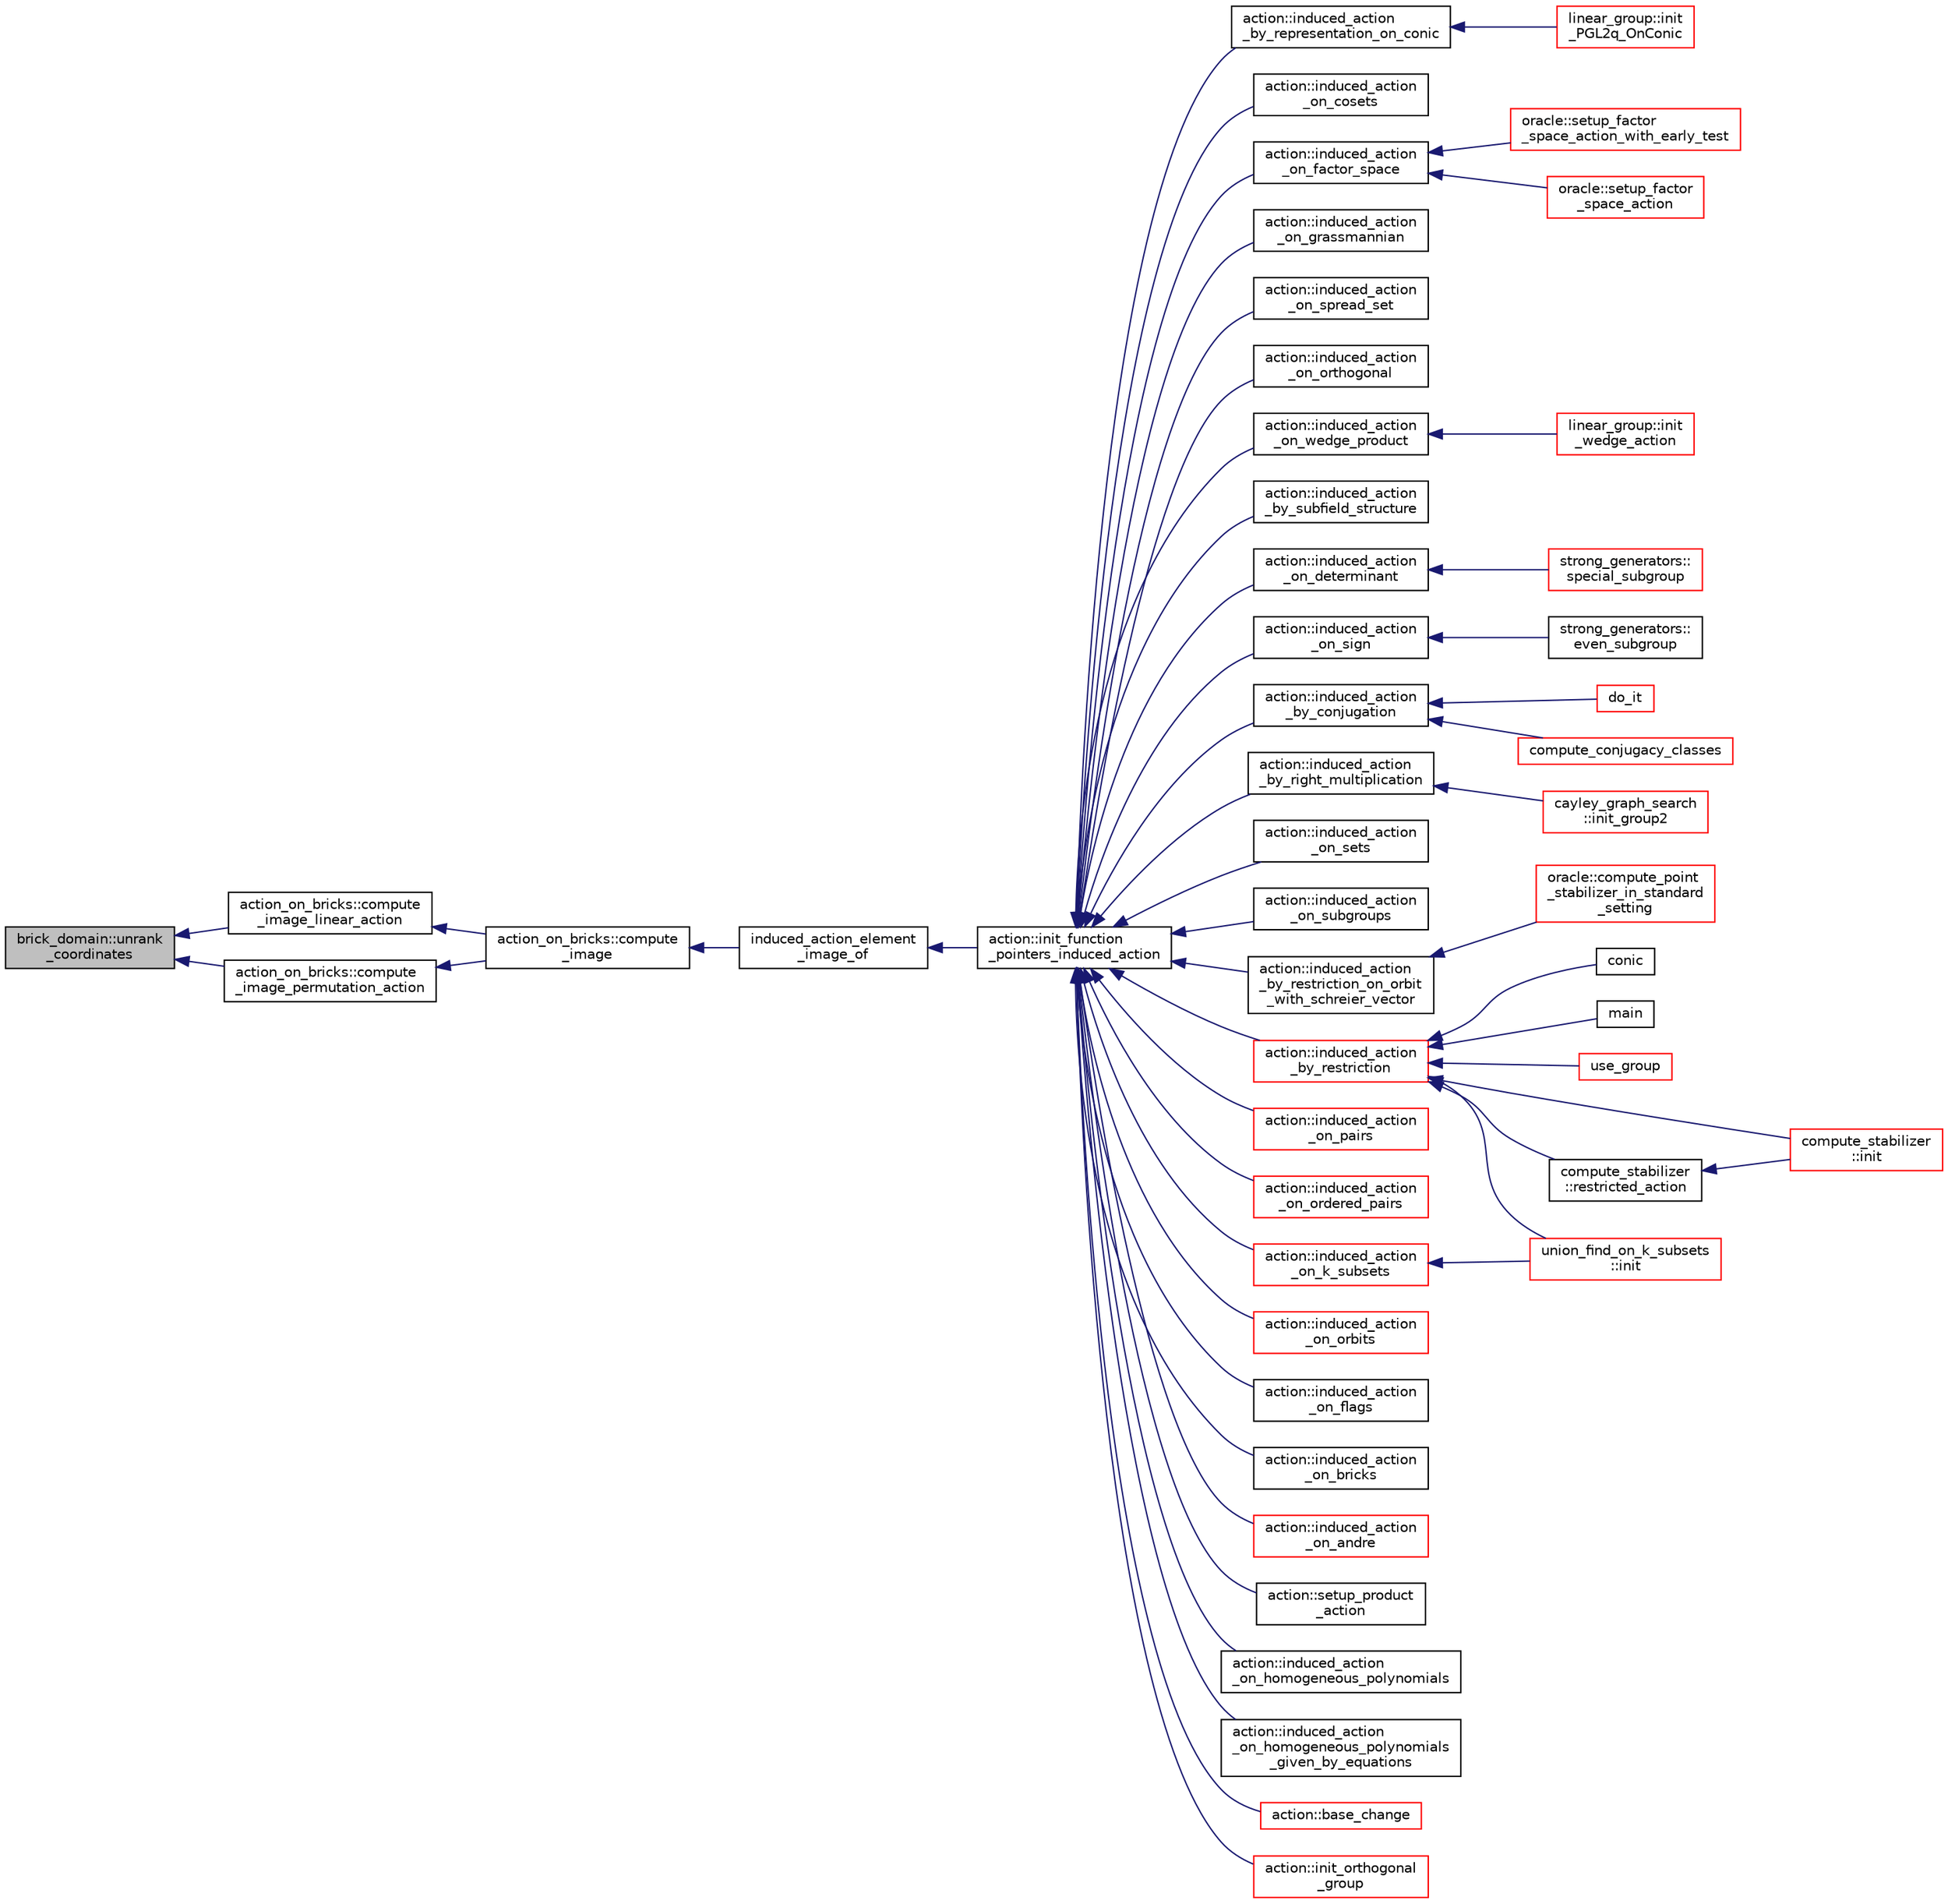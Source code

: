 digraph "brick_domain::unrank_coordinates"
{
  edge [fontname="Helvetica",fontsize="10",labelfontname="Helvetica",labelfontsize="10"];
  node [fontname="Helvetica",fontsize="10",shape=record];
  rankdir="LR";
  Node461 [label="brick_domain::unrank\l_coordinates",height=0.2,width=0.4,color="black", fillcolor="grey75", style="filled", fontcolor="black"];
  Node461 -> Node462 [dir="back",color="midnightblue",fontsize="10",style="solid",fontname="Helvetica"];
  Node462 [label="action_on_bricks::compute\l_image_linear_action",height=0.2,width=0.4,color="black", fillcolor="white", style="filled",URL="$de/d56/classaction__on__bricks.html#a63ff64a1a661a7c2b62076ef9ca43416"];
  Node462 -> Node463 [dir="back",color="midnightblue",fontsize="10",style="solid",fontname="Helvetica"];
  Node463 [label="action_on_bricks::compute\l_image",height=0.2,width=0.4,color="black", fillcolor="white", style="filled",URL="$de/d56/classaction__on__bricks.html#ababbf964af94938e726b7fa44424addb"];
  Node463 -> Node464 [dir="back",color="midnightblue",fontsize="10",style="solid",fontname="Helvetica"];
  Node464 [label="induced_action_element\l_image_of",height=0.2,width=0.4,color="black", fillcolor="white", style="filled",URL="$d3/d27/interface_8_c.html#a821850d6c3988dd122de0489cd36f0f0"];
  Node464 -> Node465 [dir="back",color="midnightblue",fontsize="10",style="solid",fontname="Helvetica"];
  Node465 [label="action::init_function\l_pointers_induced_action",height=0.2,width=0.4,color="black", fillcolor="white", style="filled",URL="$d2/d86/classaction.html#a3b9287d084b24f7a3b9532a7589c58de"];
  Node465 -> Node466 [dir="back",color="midnightblue",fontsize="10",style="solid",fontname="Helvetica"];
  Node466 [label="action::induced_action\l_by_representation_on_conic",height=0.2,width=0.4,color="black", fillcolor="white", style="filled",URL="$d2/d86/classaction.html#a228538e3f07bc186db8eb5da8b90f617"];
  Node466 -> Node467 [dir="back",color="midnightblue",fontsize="10",style="solid",fontname="Helvetica"];
  Node467 [label="linear_group::init\l_PGL2q_OnConic",height=0.2,width=0.4,color="red", fillcolor="white", style="filled",URL="$df/d5a/classlinear__group.html#a84c4d6e1849da4c6f8f096a1af2a8270"];
  Node465 -> Node474 [dir="back",color="midnightblue",fontsize="10",style="solid",fontname="Helvetica"];
  Node474 [label="action::induced_action\l_on_cosets",height=0.2,width=0.4,color="black", fillcolor="white", style="filled",URL="$d2/d86/classaction.html#acbdff5ffed42af6a01f07dffb2787237"];
  Node465 -> Node475 [dir="back",color="midnightblue",fontsize="10",style="solid",fontname="Helvetica"];
  Node475 [label="action::induced_action\l_on_factor_space",height=0.2,width=0.4,color="black", fillcolor="white", style="filled",URL="$d2/d86/classaction.html#af501ff2aa74fb6049bee5c01cd8b909b"];
  Node475 -> Node476 [dir="back",color="midnightblue",fontsize="10",style="solid",fontname="Helvetica"];
  Node476 [label="oracle::setup_factor\l_space_action_with_early_test",height=0.2,width=0.4,color="red", fillcolor="white", style="filled",URL="$d7/da7/classoracle.html#a7c26a85886666829e9727df91d2f01ad"];
  Node475 -> Node556 [dir="back",color="midnightblue",fontsize="10",style="solid",fontname="Helvetica"];
  Node556 [label="oracle::setup_factor\l_space_action",height=0.2,width=0.4,color="red", fillcolor="white", style="filled",URL="$d7/da7/classoracle.html#a181e076f112ba1f32f5fb4e8abebdb18"];
  Node465 -> Node557 [dir="back",color="midnightblue",fontsize="10",style="solid",fontname="Helvetica"];
  Node557 [label="action::induced_action\l_on_grassmannian",height=0.2,width=0.4,color="black", fillcolor="white", style="filled",URL="$d2/d86/classaction.html#a295b730ecc0b0bf30f714094fef956ea"];
  Node465 -> Node558 [dir="back",color="midnightblue",fontsize="10",style="solid",fontname="Helvetica"];
  Node558 [label="action::induced_action\l_on_spread_set",height=0.2,width=0.4,color="black", fillcolor="white", style="filled",URL="$d2/d86/classaction.html#a7c5839c650592f083dc850d81ed05a5b"];
  Node465 -> Node559 [dir="back",color="midnightblue",fontsize="10",style="solid",fontname="Helvetica"];
  Node559 [label="action::induced_action\l_on_orthogonal",height=0.2,width=0.4,color="black", fillcolor="white", style="filled",URL="$d2/d86/classaction.html#a4f191cee643a81d7f18a4d729084e945"];
  Node465 -> Node560 [dir="back",color="midnightblue",fontsize="10",style="solid",fontname="Helvetica"];
  Node560 [label="action::induced_action\l_on_wedge_product",height=0.2,width=0.4,color="black", fillcolor="white", style="filled",URL="$d2/d86/classaction.html#af13a5da25b8e8597ab695edff222fb6a"];
  Node560 -> Node561 [dir="back",color="midnightblue",fontsize="10",style="solid",fontname="Helvetica"];
  Node561 [label="linear_group::init\l_wedge_action",height=0.2,width=0.4,color="red", fillcolor="white", style="filled",URL="$df/d5a/classlinear__group.html#a16a8a2a5fdc535f2263210ca7943119e"];
  Node465 -> Node562 [dir="back",color="midnightblue",fontsize="10",style="solid",fontname="Helvetica"];
  Node562 [label="action::induced_action\l_by_subfield_structure",height=0.2,width=0.4,color="black", fillcolor="white", style="filled",URL="$d2/d86/classaction.html#add42951bdab176ceed6cc4af05dfa948"];
  Node465 -> Node563 [dir="back",color="midnightblue",fontsize="10",style="solid",fontname="Helvetica"];
  Node563 [label="action::induced_action\l_on_determinant",height=0.2,width=0.4,color="black", fillcolor="white", style="filled",URL="$d2/d86/classaction.html#aa6b9d3c2ded2cae185ee31f2200ad0b5"];
  Node563 -> Node564 [dir="back",color="midnightblue",fontsize="10",style="solid",fontname="Helvetica"];
  Node564 [label="strong_generators::\lspecial_subgroup",height=0.2,width=0.4,color="red", fillcolor="white", style="filled",URL="$dc/d09/classstrong__generators.html#a78e9e4d012bb440194e2874c40ca9e29"];
  Node465 -> Node566 [dir="back",color="midnightblue",fontsize="10",style="solid",fontname="Helvetica"];
  Node566 [label="action::induced_action\l_on_sign",height=0.2,width=0.4,color="black", fillcolor="white", style="filled",URL="$d2/d86/classaction.html#ab17b07971b94eae7c5efa21b33f643f1"];
  Node566 -> Node567 [dir="back",color="midnightblue",fontsize="10",style="solid",fontname="Helvetica"];
  Node567 [label="strong_generators::\leven_subgroup",height=0.2,width=0.4,color="black", fillcolor="white", style="filled",URL="$dc/d09/classstrong__generators.html#a8c1a171968f012ec245b0487a6af66e0"];
  Node465 -> Node568 [dir="back",color="midnightblue",fontsize="10",style="solid",fontname="Helvetica"];
  Node568 [label="action::induced_action\l_by_conjugation",height=0.2,width=0.4,color="black", fillcolor="white", style="filled",URL="$d2/d86/classaction.html#a45fb7703c6acac791acdcde339d21cc2"];
  Node568 -> Node569 [dir="back",color="midnightblue",fontsize="10",style="solid",fontname="Helvetica"];
  Node569 [label="do_it",height=0.2,width=0.4,color="red", fillcolor="white", style="filled",URL="$da/da3/burnside_8_c.html#a6a1ed4d46bdb13e56112f47f0565c25b"];
  Node568 -> Node571 [dir="back",color="midnightblue",fontsize="10",style="solid",fontname="Helvetica"];
  Node571 [label="compute_conjugacy_classes",height=0.2,width=0.4,color="red", fillcolor="white", style="filled",URL="$dc/dd4/group__actions_8h.html#a3a3f311d8e19e481707b3e54dbb35066"];
  Node465 -> Node576 [dir="back",color="midnightblue",fontsize="10",style="solid",fontname="Helvetica"];
  Node576 [label="action::induced_action\l_by_right_multiplication",height=0.2,width=0.4,color="black", fillcolor="white", style="filled",URL="$d2/d86/classaction.html#aafa2818d9d98046507e2754938be0c04"];
  Node576 -> Node577 [dir="back",color="midnightblue",fontsize="10",style="solid",fontname="Helvetica"];
  Node577 [label="cayley_graph_search\l::init_group2",height=0.2,width=0.4,color="red", fillcolor="white", style="filled",URL="$de/dae/classcayley__graph__search.html#ac765646a4795740d7ac0a9407bf35f32"];
  Node465 -> Node579 [dir="back",color="midnightblue",fontsize="10",style="solid",fontname="Helvetica"];
  Node579 [label="action::induced_action\l_on_sets",height=0.2,width=0.4,color="black", fillcolor="white", style="filled",URL="$d2/d86/classaction.html#a09639acee6b88644c103b17050cc32f1"];
  Node465 -> Node580 [dir="back",color="midnightblue",fontsize="10",style="solid",fontname="Helvetica"];
  Node580 [label="action::induced_action\l_on_subgroups",height=0.2,width=0.4,color="black", fillcolor="white", style="filled",URL="$d2/d86/classaction.html#ad0de7ea45a2a73c1b8e0f52ee3ce4610"];
  Node465 -> Node581 [dir="back",color="midnightblue",fontsize="10",style="solid",fontname="Helvetica"];
  Node581 [label="action::induced_action\l_by_restriction_on_orbit\l_with_schreier_vector",height=0.2,width=0.4,color="black", fillcolor="white", style="filled",URL="$d2/d86/classaction.html#ad3ddab72625d9bebe7ac8eaef488cf4c"];
  Node581 -> Node582 [dir="back",color="midnightblue",fontsize="10",style="solid",fontname="Helvetica"];
  Node582 [label="oracle::compute_point\l_stabilizer_in_standard\l_setting",height=0.2,width=0.4,color="red", fillcolor="white", style="filled",URL="$d7/da7/classoracle.html#afa7b2b71cd2ccbb807a740d6e1085982"];
  Node465 -> Node583 [dir="back",color="midnightblue",fontsize="10",style="solid",fontname="Helvetica"];
  Node583 [label="action::induced_action\l_by_restriction",height=0.2,width=0.4,color="red", fillcolor="white", style="filled",URL="$d2/d86/classaction.html#a37c21f74a97c921d882a308370c06357"];
  Node583 -> Node487 [dir="back",color="midnightblue",fontsize="10",style="solid",fontname="Helvetica"];
  Node487 [label="conic",height=0.2,width=0.4,color="black", fillcolor="white", style="filled",URL="$d4/de8/conic_8_c.html#a96def9474b981a9d5831a9b48d85d652"];
  Node583 -> Node584 [dir="back",color="midnightblue",fontsize="10",style="solid",fontname="Helvetica"];
  Node584 [label="main",height=0.2,width=0.4,color="black", fillcolor="white", style="filled",URL="$d5/d0d/apps_2projective__space_2polar_8_c.html#a217dbf8b442f20279ea00b898af96f52"];
  Node583 -> Node514 [dir="back",color="midnightblue",fontsize="10",style="solid",fontname="Helvetica"];
  Node514 [label="use_group",height=0.2,width=0.4,color="red", fillcolor="white", style="filled",URL="$d9/d9f/all__cliques_8_c.html#aba62531e97173264c39afe2c7857af31"];
  Node583 -> Node585 [dir="back",color="midnightblue",fontsize="10",style="solid",fontname="Helvetica"];
  Node585 [label="union_find_on_k_subsets\l::init",height=0.2,width=0.4,color="red", fillcolor="white", style="filled",URL="$d3/d1b/classunion__find__on__k__subsets.html#aad0de310a8e8df1ff78ee2eaf3ec1e54"];
  Node583 -> Node587 [dir="back",color="midnightblue",fontsize="10",style="solid",fontname="Helvetica"];
  Node587 [label="compute_stabilizer\l::init",height=0.2,width=0.4,color="red", fillcolor="white", style="filled",URL="$d8/d30/classcompute__stabilizer.html#a36a1729430f317a65559220a8206a7d7"];
  Node583 -> Node592 [dir="back",color="midnightblue",fontsize="10",style="solid",fontname="Helvetica"];
  Node592 [label="compute_stabilizer\l::restricted_action",height=0.2,width=0.4,color="black", fillcolor="white", style="filled",URL="$d8/d30/classcompute__stabilizer.html#a895df470da0ac14f812c3c4b6f2280b9"];
  Node592 -> Node587 [dir="back",color="midnightblue",fontsize="10",style="solid",fontname="Helvetica"];
  Node465 -> Node623 [dir="back",color="midnightblue",fontsize="10",style="solid",fontname="Helvetica"];
  Node623 [label="action::induced_action\l_on_pairs",height=0.2,width=0.4,color="red", fillcolor="white", style="filled",URL="$d2/d86/classaction.html#a4b01c7b3cc749218e9dbd84b9fed90b3"];
  Node465 -> Node625 [dir="back",color="midnightblue",fontsize="10",style="solid",fontname="Helvetica"];
  Node625 [label="action::induced_action\l_on_ordered_pairs",height=0.2,width=0.4,color="red", fillcolor="white", style="filled",URL="$d2/d86/classaction.html#ad290e0cc115881e0b9ddab7f7071975e"];
  Node465 -> Node626 [dir="back",color="midnightblue",fontsize="10",style="solid",fontname="Helvetica"];
  Node626 [label="action::induced_action\l_on_k_subsets",height=0.2,width=0.4,color="red", fillcolor="white", style="filled",URL="$d2/d86/classaction.html#a2eb6058853cffc4c099099e07ecbe612"];
  Node626 -> Node585 [dir="back",color="midnightblue",fontsize="10",style="solid",fontname="Helvetica"];
  Node465 -> Node628 [dir="back",color="midnightblue",fontsize="10",style="solid",fontname="Helvetica"];
  Node628 [label="action::induced_action\l_on_orbits",height=0.2,width=0.4,color="red", fillcolor="white", style="filled",URL="$d2/d86/classaction.html#a875913e4919877fe3dcae039ce44d7d8"];
  Node465 -> Node632 [dir="back",color="midnightblue",fontsize="10",style="solid",fontname="Helvetica"];
  Node632 [label="action::induced_action\l_on_flags",height=0.2,width=0.4,color="black", fillcolor="white", style="filled",URL="$d2/d86/classaction.html#afb1ac2fda2a79462e38c133330982341"];
  Node465 -> Node633 [dir="back",color="midnightblue",fontsize="10",style="solid",fontname="Helvetica"];
  Node633 [label="action::induced_action\l_on_bricks",height=0.2,width=0.4,color="black", fillcolor="white", style="filled",URL="$d2/d86/classaction.html#a71c71472fda2eefb125cd852d5feb306"];
  Node465 -> Node634 [dir="back",color="midnightblue",fontsize="10",style="solid",fontname="Helvetica"];
  Node634 [label="action::induced_action\l_on_andre",height=0.2,width=0.4,color="red", fillcolor="white", style="filled",URL="$d2/d86/classaction.html#a917efe5d7ae49b86dbf397540939fea4"];
  Node465 -> Node636 [dir="back",color="midnightblue",fontsize="10",style="solid",fontname="Helvetica"];
  Node636 [label="action::setup_product\l_action",height=0.2,width=0.4,color="black", fillcolor="white", style="filled",URL="$d2/d86/classaction.html#a35c717fb546189c007a89bb7b133e2f6"];
  Node465 -> Node637 [dir="back",color="midnightblue",fontsize="10",style="solid",fontname="Helvetica"];
  Node637 [label="action::induced_action\l_on_homogeneous_polynomials",height=0.2,width=0.4,color="black", fillcolor="white", style="filled",URL="$d2/d86/classaction.html#acafe8fb1e63926ce35338a292b621f8a"];
  Node465 -> Node638 [dir="back",color="midnightblue",fontsize="10",style="solid",fontname="Helvetica"];
  Node638 [label="action::induced_action\l_on_homogeneous_polynomials\l_given_by_equations",height=0.2,width=0.4,color="black", fillcolor="white", style="filled",URL="$d2/d86/classaction.html#a8f8df8dabfaa711297c20d44a2c1946a"];
  Node465 -> Node639 [dir="back",color="midnightblue",fontsize="10",style="solid",fontname="Helvetica"];
  Node639 [label="action::base_change",height=0.2,width=0.4,color="red", fillcolor="white", style="filled",URL="$d2/d86/classaction.html#a1cab1a81da804692affaf9b7060c90f6"];
  Node465 -> Node667 [dir="back",color="midnightblue",fontsize="10",style="solid",fontname="Helvetica"];
  Node667 [label="action::init_orthogonal\l_group",height=0.2,width=0.4,color="red", fillcolor="white", style="filled",URL="$d2/d86/classaction.html#a2cfe124956ed67d8b7a927bb44847cc2"];
  Node461 -> Node675 [dir="back",color="midnightblue",fontsize="10",style="solid",fontname="Helvetica"];
  Node675 [label="action_on_bricks::compute\l_image_permutation_action",height=0.2,width=0.4,color="black", fillcolor="white", style="filled",URL="$de/d56/classaction__on__bricks.html#a5d60d7aba8eba9f61e76b390f713b1be"];
  Node675 -> Node463 [dir="back",color="midnightblue",fontsize="10",style="solid",fontname="Helvetica"];
}
